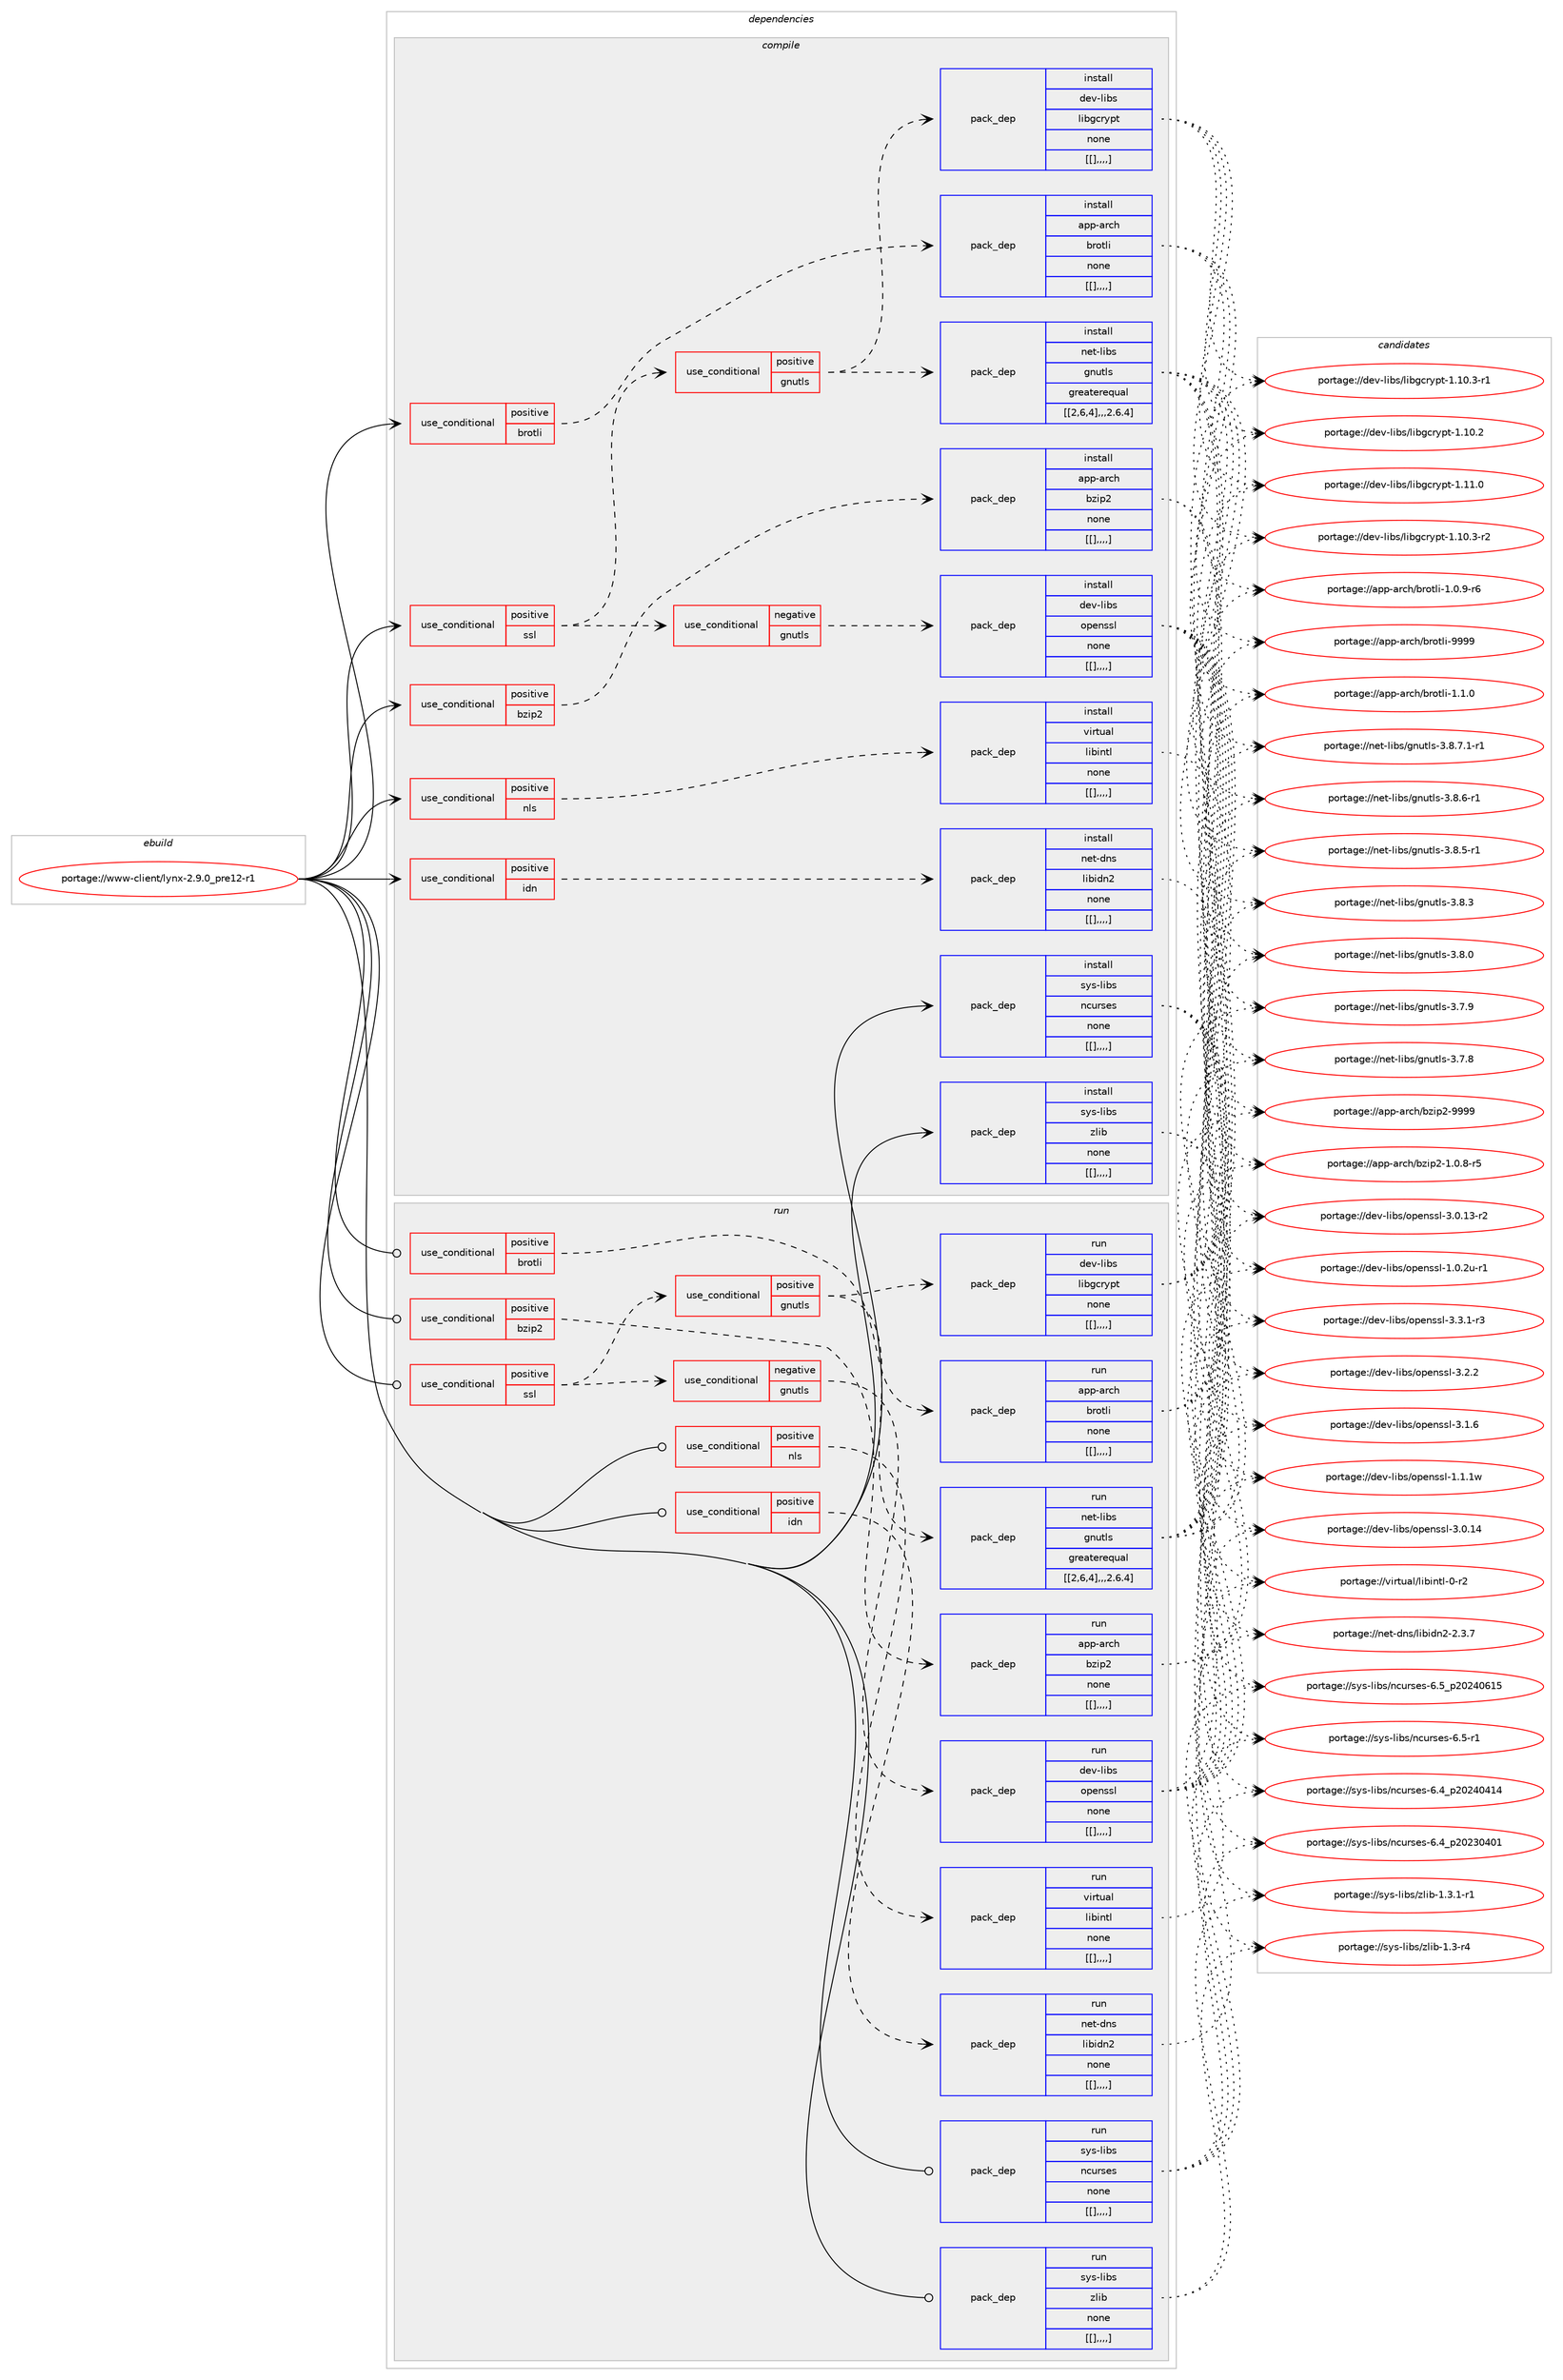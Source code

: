 digraph prolog {

# *************
# Graph options
# *************

newrank=true;
concentrate=true;
compound=true;
graph [rankdir=LR,fontname=Helvetica,fontsize=10,ranksep=1.5];#, ranksep=2.5, nodesep=0.2];
edge  [arrowhead=vee];
node  [fontname=Helvetica,fontsize=10];

# **********
# The ebuild
# **********

subgraph cluster_leftcol {
color=gray;
label=<<i>ebuild</i>>;
id [label="portage://www-client/lynx-2.9.0_pre12-r1", color=red, width=4, href="../www-client/lynx-2.9.0_pre12-r1.svg"];
}

# ****************
# The dependencies
# ****************

subgraph cluster_midcol {
color=gray;
label=<<i>dependencies</i>>;
subgraph cluster_compile {
fillcolor="#eeeeee";
style=filled;
label=<<i>compile</i>>;
subgraph cond124868 {
dependency469365 [label=<<TABLE BORDER="0" CELLBORDER="1" CELLSPACING="0" CELLPADDING="4"><TR><TD ROWSPAN="3" CELLPADDING="10">use_conditional</TD></TR><TR><TD>positive</TD></TR><TR><TD>brotli</TD></TR></TABLE>>, shape=none, color=red];
subgraph pack341011 {
dependency469366 [label=<<TABLE BORDER="0" CELLBORDER="1" CELLSPACING="0" CELLPADDING="4" WIDTH="220"><TR><TD ROWSPAN="6" CELLPADDING="30">pack_dep</TD></TR><TR><TD WIDTH="110">install</TD></TR><TR><TD>app-arch</TD></TR><TR><TD>brotli</TD></TR><TR><TD>none</TD></TR><TR><TD>[[],,,,]</TD></TR></TABLE>>, shape=none, color=blue];
}
dependency469365:e -> dependency469366:w [weight=20,style="dashed",arrowhead="vee"];
}
id:e -> dependency469365:w [weight=20,style="solid",arrowhead="vee"];
subgraph cond124869 {
dependency469367 [label=<<TABLE BORDER="0" CELLBORDER="1" CELLSPACING="0" CELLPADDING="4"><TR><TD ROWSPAN="3" CELLPADDING="10">use_conditional</TD></TR><TR><TD>positive</TD></TR><TR><TD>bzip2</TD></TR></TABLE>>, shape=none, color=red];
subgraph pack341012 {
dependency469368 [label=<<TABLE BORDER="0" CELLBORDER="1" CELLSPACING="0" CELLPADDING="4" WIDTH="220"><TR><TD ROWSPAN="6" CELLPADDING="30">pack_dep</TD></TR><TR><TD WIDTH="110">install</TD></TR><TR><TD>app-arch</TD></TR><TR><TD>bzip2</TD></TR><TR><TD>none</TD></TR><TR><TD>[[],,,,]</TD></TR></TABLE>>, shape=none, color=blue];
}
dependency469367:e -> dependency469368:w [weight=20,style="dashed",arrowhead="vee"];
}
id:e -> dependency469367:w [weight=20,style="solid",arrowhead="vee"];
subgraph cond124870 {
dependency469369 [label=<<TABLE BORDER="0" CELLBORDER="1" CELLSPACING="0" CELLPADDING="4"><TR><TD ROWSPAN="3" CELLPADDING="10">use_conditional</TD></TR><TR><TD>positive</TD></TR><TR><TD>idn</TD></TR></TABLE>>, shape=none, color=red];
subgraph pack341013 {
dependency469370 [label=<<TABLE BORDER="0" CELLBORDER="1" CELLSPACING="0" CELLPADDING="4" WIDTH="220"><TR><TD ROWSPAN="6" CELLPADDING="30">pack_dep</TD></TR><TR><TD WIDTH="110">install</TD></TR><TR><TD>net-dns</TD></TR><TR><TD>libidn2</TD></TR><TR><TD>none</TD></TR><TR><TD>[[],,,,]</TD></TR></TABLE>>, shape=none, color=blue];
}
dependency469369:e -> dependency469370:w [weight=20,style="dashed",arrowhead="vee"];
}
id:e -> dependency469369:w [weight=20,style="solid",arrowhead="vee"];
subgraph cond124871 {
dependency469371 [label=<<TABLE BORDER="0" CELLBORDER="1" CELLSPACING="0" CELLPADDING="4"><TR><TD ROWSPAN="3" CELLPADDING="10">use_conditional</TD></TR><TR><TD>positive</TD></TR><TR><TD>nls</TD></TR></TABLE>>, shape=none, color=red];
subgraph pack341014 {
dependency469372 [label=<<TABLE BORDER="0" CELLBORDER="1" CELLSPACING="0" CELLPADDING="4" WIDTH="220"><TR><TD ROWSPAN="6" CELLPADDING="30">pack_dep</TD></TR><TR><TD WIDTH="110">install</TD></TR><TR><TD>virtual</TD></TR><TR><TD>libintl</TD></TR><TR><TD>none</TD></TR><TR><TD>[[],,,,]</TD></TR></TABLE>>, shape=none, color=blue];
}
dependency469371:e -> dependency469372:w [weight=20,style="dashed",arrowhead="vee"];
}
id:e -> dependency469371:w [weight=20,style="solid",arrowhead="vee"];
subgraph cond124872 {
dependency469373 [label=<<TABLE BORDER="0" CELLBORDER="1" CELLSPACING="0" CELLPADDING="4"><TR><TD ROWSPAN="3" CELLPADDING="10">use_conditional</TD></TR><TR><TD>positive</TD></TR><TR><TD>ssl</TD></TR></TABLE>>, shape=none, color=red];
subgraph cond124873 {
dependency469374 [label=<<TABLE BORDER="0" CELLBORDER="1" CELLSPACING="0" CELLPADDING="4"><TR><TD ROWSPAN="3" CELLPADDING="10">use_conditional</TD></TR><TR><TD>negative</TD></TR><TR><TD>gnutls</TD></TR></TABLE>>, shape=none, color=red];
subgraph pack341015 {
dependency469375 [label=<<TABLE BORDER="0" CELLBORDER="1" CELLSPACING="0" CELLPADDING="4" WIDTH="220"><TR><TD ROWSPAN="6" CELLPADDING="30">pack_dep</TD></TR><TR><TD WIDTH="110">install</TD></TR><TR><TD>dev-libs</TD></TR><TR><TD>openssl</TD></TR><TR><TD>none</TD></TR><TR><TD>[[],,,,]</TD></TR></TABLE>>, shape=none, color=blue];
}
dependency469374:e -> dependency469375:w [weight=20,style="dashed",arrowhead="vee"];
}
dependency469373:e -> dependency469374:w [weight=20,style="dashed",arrowhead="vee"];
subgraph cond124874 {
dependency469376 [label=<<TABLE BORDER="0" CELLBORDER="1" CELLSPACING="0" CELLPADDING="4"><TR><TD ROWSPAN="3" CELLPADDING="10">use_conditional</TD></TR><TR><TD>positive</TD></TR><TR><TD>gnutls</TD></TR></TABLE>>, shape=none, color=red];
subgraph pack341016 {
dependency469377 [label=<<TABLE BORDER="0" CELLBORDER="1" CELLSPACING="0" CELLPADDING="4" WIDTH="220"><TR><TD ROWSPAN="6" CELLPADDING="30">pack_dep</TD></TR><TR><TD WIDTH="110">install</TD></TR><TR><TD>dev-libs</TD></TR><TR><TD>libgcrypt</TD></TR><TR><TD>none</TD></TR><TR><TD>[[],,,,]</TD></TR></TABLE>>, shape=none, color=blue];
}
dependency469376:e -> dependency469377:w [weight=20,style="dashed",arrowhead="vee"];
subgraph pack341017 {
dependency469378 [label=<<TABLE BORDER="0" CELLBORDER="1" CELLSPACING="0" CELLPADDING="4" WIDTH="220"><TR><TD ROWSPAN="6" CELLPADDING="30">pack_dep</TD></TR><TR><TD WIDTH="110">install</TD></TR><TR><TD>net-libs</TD></TR><TR><TD>gnutls</TD></TR><TR><TD>greaterequal</TD></TR><TR><TD>[[2,6,4],,,2.6.4]</TD></TR></TABLE>>, shape=none, color=blue];
}
dependency469376:e -> dependency469378:w [weight=20,style="dashed",arrowhead="vee"];
}
dependency469373:e -> dependency469376:w [weight=20,style="dashed",arrowhead="vee"];
}
id:e -> dependency469373:w [weight=20,style="solid",arrowhead="vee"];
subgraph pack341018 {
dependency469379 [label=<<TABLE BORDER="0" CELLBORDER="1" CELLSPACING="0" CELLPADDING="4" WIDTH="220"><TR><TD ROWSPAN="6" CELLPADDING="30">pack_dep</TD></TR><TR><TD WIDTH="110">install</TD></TR><TR><TD>sys-libs</TD></TR><TR><TD>ncurses</TD></TR><TR><TD>none</TD></TR><TR><TD>[[],,,,]</TD></TR></TABLE>>, shape=none, color=blue];
}
id:e -> dependency469379:w [weight=20,style="solid",arrowhead="vee"];
subgraph pack341019 {
dependency469380 [label=<<TABLE BORDER="0" CELLBORDER="1" CELLSPACING="0" CELLPADDING="4" WIDTH="220"><TR><TD ROWSPAN="6" CELLPADDING="30">pack_dep</TD></TR><TR><TD WIDTH="110">install</TD></TR><TR><TD>sys-libs</TD></TR><TR><TD>zlib</TD></TR><TR><TD>none</TD></TR><TR><TD>[[],,,,]</TD></TR></TABLE>>, shape=none, color=blue];
}
id:e -> dependency469380:w [weight=20,style="solid",arrowhead="vee"];
}
subgraph cluster_compileandrun {
fillcolor="#eeeeee";
style=filled;
label=<<i>compile and run</i>>;
}
subgraph cluster_run {
fillcolor="#eeeeee";
style=filled;
label=<<i>run</i>>;
subgraph cond124875 {
dependency469381 [label=<<TABLE BORDER="0" CELLBORDER="1" CELLSPACING="0" CELLPADDING="4"><TR><TD ROWSPAN="3" CELLPADDING="10">use_conditional</TD></TR><TR><TD>positive</TD></TR><TR><TD>brotli</TD></TR></TABLE>>, shape=none, color=red];
subgraph pack341020 {
dependency469382 [label=<<TABLE BORDER="0" CELLBORDER="1" CELLSPACING="0" CELLPADDING="4" WIDTH="220"><TR><TD ROWSPAN="6" CELLPADDING="30">pack_dep</TD></TR><TR><TD WIDTH="110">run</TD></TR><TR><TD>app-arch</TD></TR><TR><TD>brotli</TD></TR><TR><TD>none</TD></TR><TR><TD>[[],,,,]</TD></TR></TABLE>>, shape=none, color=blue];
}
dependency469381:e -> dependency469382:w [weight=20,style="dashed",arrowhead="vee"];
}
id:e -> dependency469381:w [weight=20,style="solid",arrowhead="odot"];
subgraph cond124876 {
dependency469383 [label=<<TABLE BORDER="0" CELLBORDER="1" CELLSPACING="0" CELLPADDING="4"><TR><TD ROWSPAN="3" CELLPADDING="10">use_conditional</TD></TR><TR><TD>positive</TD></TR><TR><TD>bzip2</TD></TR></TABLE>>, shape=none, color=red];
subgraph pack341021 {
dependency469384 [label=<<TABLE BORDER="0" CELLBORDER="1" CELLSPACING="0" CELLPADDING="4" WIDTH="220"><TR><TD ROWSPAN="6" CELLPADDING="30">pack_dep</TD></TR><TR><TD WIDTH="110">run</TD></TR><TR><TD>app-arch</TD></TR><TR><TD>bzip2</TD></TR><TR><TD>none</TD></TR><TR><TD>[[],,,,]</TD></TR></TABLE>>, shape=none, color=blue];
}
dependency469383:e -> dependency469384:w [weight=20,style="dashed",arrowhead="vee"];
}
id:e -> dependency469383:w [weight=20,style="solid",arrowhead="odot"];
subgraph cond124877 {
dependency469385 [label=<<TABLE BORDER="0" CELLBORDER="1" CELLSPACING="0" CELLPADDING="4"><TR><TD ROWSPAN="3" CELLPADDING="10">use_conditional</TD></TR><TR><TD>positive</TD></TR><TR><TD>idn</TD></TR></TABLE>>, shape=none, color=red];
subgraph pack341022 {
dependency469386 [label=<<TABLE BORDER="0" CELLBORDER="1" CELLSPACING="0" CELLPADDING="4" WIDTH="220"><TR><TD ROWSPAN="6" CELLPADDING="30">pack_dep</TD></TR><TR><TD WIDTH="110">run</TD></TR><TR><TD>net-dns</TD></TR><TR><TD>libidn2</TD></TR><TR><TD>none</TD></TR><TR><TD>[[],,,,]</TD></TR></TABLE>>, shape=none, color=blue];
}
dependency469385:e -> dependency469386:w [weight=20,style="dashed",arrowhead="vee"];
}
id:e -> dependency469385:w [weight=20,style="solid",arrowhead="odot"];
subgraph cond124878 {
dependency469387 [label=<<TABLE BORDER="0" CELLBORDER="1" CELLSPACING="0" CELLPADDING="4"><TR><TD ROWSPAN="3" CELLPADDING="10">use_conditional</TD></TR><TR><TD>positive</TD></TR><TR><TD>nls</TD></TR></TABLE>>, shape=none, color=red];
subgraph pack341023 {
dependency469388 [label=<<TABLE BORDER="0" CELLBORDER="1" CELLSPACING="0" CELLPADDING="4" WIDTH="220"><TR><TD ROWSPAN="6" CELLPADDING="30">pack_dep</TD></TR><TR><TD WIDTH="110">run</TD></TR><TR><TD>virtual</TD></TR><TR><TD>libintl</TD></TR><TR><TD>none</TD></TR><TR><TD>[[],,,,]</TD></TR></TABLE>>, shape=none, color=blue];
}
dependency469387:e -> dependency469388:w [weight=20,style="dashed",arrowhead="vee"];
}
id:e -> dependency469387:w [weight=20,style="solid",arrowhead="odot"];
subgraph cond124879 {
dependency469389 [label=<<TABLE BORDER="0" CELLBORDER="1" CELLSPACING="0" CELLPADDING="4"><TR><TD ROWSPAN="3" CELLPADDING="10">use_conditional</TD></TR><TR><TD>positive</TD></TR><TR><TD>ssl</TD></TR></TABLE>>, shape=none, color=red];
subgraph cond124880 {
dependency469390 [label=<<TABLE BORDER="0" CELLBORDER="1" CELLSPACING="0" CELLPADDING="4"><TR><TD ROWSPAN="3" CELLPADDING="10">use_conditional</TD></TR><TR><TD>negative</TD></TR><TR><TD>gnutls</TD></TR></TABLE>>, shape=none, color=red];
subgraph pack341024 {
dependency469391 [label=<<TABLE BORDER="0" CELLBORDER="1" CELLSPACING="0" CELLPADDING="4" WIDTH="220"><TR><TD ROWSPAN="6" CELLPADDING="30">pack_dep</TD></TR><TR><TD WIDTH="110">run</TD></TR><TR><TD>dev-libs</TD></TR><TR><TD>openssl</TD></TR><TR><TD>none</TD></TR><TR><TD>[[],,,,]</TD></TR></TABLE>>, shape=none, color=blue];
}
dependency469390:e -> dependency469391:w [weight=20,style="dashed",arrowhead="vee"];
}
dependency469389:e -> dependency469390:w [weight=20,style="dashed",arrowhead="vee"];
subgraph cond124881 {
dependency469392 [label=<<TABLE BORDER="0" CELLBORDER="1" CELLSPACING="0" CELLPADDING="4"><TR><TD ROWSPAN="3" CELLPADDING="10">use_conditional</TD></TR><TR><TD>positive</TD></TR><TR><TD>gnutls</TD></TR></TABLE>>, shape=none, color=red];
subgraph pack341025 {
dependency469393 [label=<<TABLE BORDER="0" CELLBORDER="1" CELLSPACING="0" CELLPADDING="4" WIDTH="220"><TR><TD ROWSPAN="6" CELLPADDING="30">pack_dep</TD></TR><TR><TD WIDTH="110">run</TD></TR><TR><TD>dev-libs</TD></TR><TR><TD>libgcrypt</TD></TR><TR><TD>none</TD></TR><TR><TD>[[],,,,]</TD></TR></TABLE>>, shape=none, color=blue];
}
dependency469392:e -> dependency469393:w [weight=20,style="dashed",arrowhead="vee"];
subgraph pack341026 {
dependency469394 [label=<<TABLE BORDER="0" CELLBORDER="1" CELLSPACING="0" CELLPADDING="4" WIDTH="220"><TR><TD ROWSPAN="6" CELLPADDING="30">pack_dep</TD></TR><TR><TD WIDTH="110">run</TD></TR><TR><TD>net-libs</TD></TR><TR><TD>gnutls</TD></TR><TR><TD>greaterequal</TD></TR><TR><TD>[[2,6,4],,,2.6.4]</TD></TR></TABLE>>, shape=none, color=blue];
}
dependency469392:e -> dependency469394:w [weight=20,style="dashed",arrowhead="vee"];
}
dependency469389:e -> dependency469392:w [weight=20,style="dashed",arrowhead="vee"];
}
id:e -> dependency469389:w [weight=20,style="solid",arrowhead="odot"];
subgraph pack341027 {
dependency469395 [label=<<TABLE BORDER="0" CELLBORDER="1" CELLSPACING="0" CELLPADDING="4" WIDTH="220"><TR><TD ROWSPAN="6" CELLPADDING="30">pack_dep</TD></TR><TR><TD WIDTH="110">run</TD></TR><TR><TD>sys-libs</TD></TR><TR><TD>ncurses</TD></TR><TR><TD>none</TD></TR><TR><TD>[[],,,,]</TD></TR></TABLE>>, shape=none, color=blue];
}
id:e -> dependency469395:w [weight=20,style="solid",arrowhead="odot"];
subgraph pack341028 {
dependency469396 [label=<<TABLE BORDER="0" CELLBORDER="1" CELLSPACING="0" CELLPADDING="4" WIDTH="220"><TR><TD ROWSPAN="6" CELLPADDING="30">pack_dep</TD></TR><TR><TD WIDTH="110">run</TD></TR><TR><TD>sys-libs</TD></TR><TR><TD>zlib</TD></TR><TR><TD>none</TD></TR><TR><TD>[[],,,,]</TD></TR></TABLE>>, shape=none, color=blue];
}
id:e -> dependency469396:w [weight=20,style="solid",arrowhead="odot"];
}
}

# **************
# The candidates
# **************

subgraph cluster_choices {
rank=same;
color=gray;
label=<<i>candidates</i>>;

subgraph choice341011 {
color=black;
nodesep=1;
choice9711211245971149910447981141111161081054557575757 [label="portage://app-arch/brotli-9999", color=red, width=4,href="../app-arch/brotli-9999.svg"];
choice971121124597114991044798114111116108105454946494648 [label="portage://app-arch/brotli-1.1.0", color=red, width=4,href="../app-arch/brotli-1.1.0.svg"];
choice9711211245971149910447981141111161081054549464846574511454 [label="portage://app-arch/brotli-1.0.9-r6", color=red, width=4,href="../app-arch/brotli-1.0.9-r6.svg"];
dependency469366:e -> choice9711211245971149910447981141111161081054557575757:w [style=dotted,weight="100"];
dependency469366:e -> choice971121124597114991044798114111116108105454946494648:w [style=dotted,weight="100"];
dependency469366:e -> choice9711211245971149910447981141111161081054549464846574511454:w [style=dotted,weight="100"];
}
subgraph choice341012 {
color=black;
nodesep=1;
choice971121124597114991044798122105112504557575757 [label="portage://app-arch/bzip2-9999", color=red, width=4,href="../app-arch/bzip2-9999.svg"];
choice971121124597114991044798122105112504549464846564511453 [label="portage://app-arch/bzip2-1.0.8-r5", color=red, width=4,href="../app-arch/bzip2-1.0.8-r5.svg"];
dependency469368:e -> choice971121124597114991044798122105112504557575757:w [style=dotted,weight="100"];
dependency469368:e -> choice971121124597114991044798122105112504549464846564511453:w [style=dotted,weight="100"];
}
subgraph choice341013 {
color=black;
nodesep=1;
choice11010111645100110115471081059810510011050455046514655 [label="portage://net-dns/libidn2-2.3.7", color=red, width=4,href="../net-dns/libidn2-2.3.7.svg"];
dependency469370:e -> choice11010111645100110115471081059810510011050455046514655:w [style=dotted,weight="100"];
}
subgraph choice341014 {
color=black;
nodesep=1;
choice11810511411611797108471081059810511011610845484511450 [label="portage://virtual/libintl-0-r2", color=red, width=4,href="../virtual/libintl-0-r2.svg"];
dependency469372:e -> choice11810511411611797108471081059810511011610845484511450:w [style=dotted,weight="100"];
}
subgraph choice341015 {
color=black;
nodesep=1;
choice1001011184510810598115471111121011101151151084551465146494511451 [label="portage://dev-libs/openssl-3.3.1-r3", color=red, width=4,href="../dev-libs/openssl-3.3.1-r3.svg"];
choice100101118451081059811547111112101110115115108455146504650 [label="portage://dev-libs/openssl-3.2.2", color=red, width=4,href="../dev-libs/openssl-3.2.2.svg"];
choice100101118451081059811547111112101110115115108455146494654 [label="portage://dev-libs/openssl-3.1.6", color=red, width=4,href="../dev-libs/openssl-3.1.6.svg"];
choice10010111845108105981154711111210111011511510845514648464952 [label="portage://dev-libs/openssl-3.0.14", color=red, width=4,href="../dev-libs/openssl-3.0.14.svg"];
choice100101118451081059811547111112101110115115108455146484649514511450 [label="portage://dev-libs/openssl-3.0.13-r2", color=red, width=4,href="../dev-libs/openssl-3.0.13-r2.svg"];
choice100101118451081059811547111112101110115115108454946494649119 [label="portage://dev-libs/openssl-1.1.1w", color=red, width=4,href="../dev-libs/openssl-1.1.1w.svg"];
choice1001011184510810598115471111121011101151151084549464846501174511449 [label="portage://dev-libs/openssl-1.0.2u-r1", color=red, width=4,href="../dev-libs/openssl-1.0.2u-r1.svg"];
dependency469375:e -> choice1001011184510810598115471111121011101151151084551465146494511451:w [style=dotted,weight="100"];
dependency469375:e -> choice100101118451081059811547111112101110115115108455146504650:w [style=dotted,weight="100"];
dependency469375:e -> choice100101118451081059811547111112101110115115108455146494654:w [style=dotted,weight="100"];
dependency469375:e -> choice10010111845108105981154711111210111011511510845514648464952:w [style=dotted,weight="100"];
dependency469375:e -> choice100101118451081059811547111112101110115115108455146484649514511450:w [style=dotted,weight="100"];
dependency469375:e -> choice100101118451081059811547111112101110115115108454946494649119:w [style=dotted,weight="100"];
dependency469375:e -> choice1001011184510810598115471111121011101151151084549464846501174511449:w [style=dotted,weight="100"];
}
subgraph choice341016 {
color=black;
nodesep=1;
choice100101118451081059811547108105981039911412111211645494649494648 [label="portage://dev-libs/libgcrypt-1.11.0", color=red, width=4,href="../dev-libs/libgcrypt-1.11.0.svg"];
choice1001011184510810598115471081059810399114121112116454946494846514511450 [label="portage://dev-libs/libgcrypt-1.10.3-r2", color=red, width=4,href="../dev-libs/libgcrypt-1.10.3-r2.svg"];
choice1001011184510810598115471081059810399114121112116454946494846514511449 [label="portage://dev-libs/libgcrypt-1.10.3-r1", color=red, width=4,href="../dev-libs/libgcrypt-1.10.3-r1.svg"];
choice100101118451081059811547108105981039911412111211645494649484650 [label="portage://dev-libs/libgcrypt-1.10.2", color=red, width=4,href="../dev-libs/libgcrypt-1.10.2.svg"];
dependency469377:e -> choice100101118451081059811547108105981039911412111211645494649494648:w [style=dotted,weight="100"];
dependency469377:e -> choice1001011184510810598115471081059810399114121112116454946494846514511450:w [style=dotted,weight="100"];
dependency469377:e -> choice1001011184510810598115471081059810399114121112116454946494846514511449:w [style=dotted,weight="100"];
dependency469377:e -> choice100101118451081059811547108105981039911412111211645494649484650:w [style=dotted,weight="100"];
}
subgraph choice341017 {
color=black;
nodesep=1;
choice11010111645108105981154710311011711610811545514656465546494511449 [label="portage://net-libs/gnutls-3.8.7.1-r1", color=red, width=4,href="../net-libs/gnutls-3.8.7.1-r1.svg"];
choice1101011164510810598115471031101171161081154551465646544511449 [label="portage://net-libs/gnutls-3.8.6-r1", color=red, width=4,href="../net-libs/gnutls-3.8.6-r1.svg"];
choice1101011164510810598115471031101171161081154551465646534511449 [label="portage://net-libs/gnutls-3.8.5-r1", color=red, width=4,href="../net-libs/gnutls-3.8.5-r1.svg"];
choice110101116451081059811547103110117116108115455146564651 [label="portage://net-libs/gnutls-3.8.3", color=red, width=4,href="../net-libs/gnutls-3.8.3.svg"];
choice110101116451081059811547103110117116108115455146564648 [label="portage://net-libs/gnutls-3.8.0", color=red, width=4,href="../net-libs/gnutls-3.8.0.svg"];
choice110101116451081059811547103110117116108115455146554657 [label="portage://net-libs/gnutls-3.7.9", color=red, width=4,href="../net-libs/gnutls-3.7.9.svg"];
choice110101116451081059811547103110117116108115455146554656 [label="portage://net-libs/gnutls-3.7.8", color=red, width=4,href="../net-libs/gnutls-3.7.8.svg"];
dependency469378:e -> choice11010111645108105981154710311011711610811545514656465546494511449:w [style=dotted,weight="100"];
dependency469378:e -> choice1101011164510810598115471031101171161081154551465646544511449:w [style=dotted,weight="100"];
dependency469378:e -> choice1101011164510810598115471031101171161081154551465646534511449:w [style=dotted,weight="100"];
dependency469378:e -> choice110101116451081059811547103110117116108115455146564651:w [style=dotted,weight="100"];
dependency469378:e -> choice110101116451081059811547103110117116108115455146564648:w [style=dotted,weight="100"];
dependency469378:e -> choice110101116451081059811547103110117116108115455146554657:w [style=dotted,weight="100"];
dependency469378:e -> choice110101116451081059811547103110117116108115455146554656:w [style=dotted,weight="100"];
}
subgraph choice341018 {
color=black;
nodesep=1;
choice1151211154510810598115471109911711411510111545544653951125048505248544953 [label="portage://sys-libs/ncurses-6.5_p20240615", color=red, width=4,href="../sys-libs/ncurses-6.5_p20240615.svg"];
choice11512111545108105981154711099117114115101115455446534511449 [label="portage://sys-libs/ncurses-6.5-r1", color=red, width=4,href="../sys-libs/ncurses-6.5-r1.svg"];
choice1151211154510810598115471109911711411510111545544652951125048505248524952 [label="portage://sys-libs/ncurses-6.4_p20240414", color=red, width=4,href="../sys-libs/ncurses-6.4_p20240414.svg"];
choice1151211154510810598115471109911711411510111545544652951125048505148524849 [label="portage://sys-libs/ncurses-6.4_p20230401", color=red, width=4,href="../sys-libs/ncurses-6.4_p20230401.svg"];
dependency469379:e -> choice1151211154510810598115471109911711411510111545544653951125048505248544953:w [style=dotted,weight="100"];
dependency469379:e -> choice11512111545108105981154711099117114115101115455446534511449:w [style=dotted,weight="100"];
dependency469379:e -> choice1151211154510810598115471109911711411510111545544652951125048505248524952:w [style=dotted,weight="100"];
dependency469379:e -> choice1151211154510810598115471109911711411510111545544652951125048505148524849:w [style=dotted,weight="100"];
}
subgraph choice341019 {
color=black;
nodesep=1;
choice115121115451081059811547122108105984549465146494511449 [label="portage://sys-libs/zlib-1.3.1-r1", color=red, width=4,href="../sys-libs/zlib-1.3.1-r1.svg"];
choice11512111545108105981154712210810598454946514511452 [label="portage://sys-libs/zlib-1.3-r4", color=red, width=4,href="../sys-libs/zlib-1.3-r4.svg"];
dependency469380:e -> choice115121115451081059811547122108105984549465146494511449:w [style=dotted,weight="100"];
dependency469380:e -> choice11512111545108105981154712210810598454946514511452:w [style=dotted,weight="100"];
}
subgraph choice341020 {
color=black;
nodesep=1;
choice9711211245971149910447981141111161081054557575757 [label="portage://app-arch/brotli-9999", color=red, width=4,href="../app-arch/brotli-9999.svg"];
choice971121124597114991044798114111116108105454946494648 [label="portage://app-arch/brotli-1.1.0", color=red, width=4,href="../app-arch/brotli-1.1.0.svg"];
choice9711211245971149910447981141111161081054549464846574511454 [label="portage://app-arch/brotli-1.0.9-r6", color=red, width=4,href="../app-arch/brotli-1.0.9-r6.svg"];
dependency469382:e -> choice9711211245971149910447981141111161081054557575757:w [style=dotted,weight="100"];
dependency469382:e -> choice971121124597114991044798114111116108105454946494648:w [style=dotted,weight="100"];
dependency469382:e -> choice9711211245971149910447981141111161081054549464846574511454:w [style=dotted,weight="100"];
}
subgraph choice341021 {
color=black;
nodesep=1;
choice971121124597114991044798122105112504557575757 [label="portage://app-arch/bzip2-9999", color=red, width=4,href="../app-arch/bzip2-9999.svg"];
choice971121124597114991044798122105112504549464846564511453 [label="portage://app-arch/bzip2-1.0.8-r5", color=red, width=4,href="../app-arch/bzip2-1.0.8-r5.svg"];
dependency469384:e -> choice971121124597114991044798122105112504557575757:w [style=dotted,weight="100"];
dependency469384:e -> choice971121124597114991044798122105112504549464846564511453:w [style=dotted,weight="100"];
}
subgraph choice341022 {
color=black;
nodesep=1;
choice11010111645100110115471081059810510011050455046514655 [label="portage://net-dns/libidn2-2.3.7", color=red, width=4,href="../net-dns/libidn2-2.3.7.svg"];
dependency469386:e -> choice11010111645100110115471081059810510011050455046514655:w [style=dotted,weight="100"];
}
subgraph choice341023 {
color=black;
nodesep=1;
choice11810511411611797108471081059810511011610845484511450 [label="portage://virtual/libintl-0-r2", color=red, width=4,href="../virtual/libintl-0-r2.svg"];
dependency469388:e -> choice11810511411611797108471081059810511011610845484511450:w [style=dotted,weight="100"];
}
subgraph choice341024 {
color=black;
nodesep=1;
choice1001011184510810598115471111121011101151151084551465146494511451 [label="portage://dev-libs/openssl-3.3.1-r3", color=red, width=4,href="../dev-libs/openssl-3.3.1-r3.svg"];
choice100101118451081059811547111112101110115115108455146504650 [label="portage://dev-libs/openssl-3.2.2", color=red, width=4,href="../dev-libs/openssl-3.2.2.svg"];
choice100101118451081059811547111112101110115115108455146494654 [label="portage://dev-libs/openssl-3.1.6", color=red, width=4,href="../dev-libs/openssl-3.1.6.svg"];
choice10010111845108105981154711111210111011511510845514648464952 [label="portage://dev-libs/openssl-3.0.14", color=red, width=4,href="../dev-libs/openssl-3.0.14.svg"];
choice100101118451081059811547111112101110115115108455146484649514511450 [label="portage://dev-libs/openssl-3.0.13-r2", color=red, width=4,href="../dev-libs/openssl-3.0.13-r2.svg"];
choice100101118451081059811547111112101110115115108454946494649119 [label="portage://dev-libs/openssl-1.1.1w", color=red, width=4,href="../dev-libs/openssl-1.1.1w.svg"];
choice1001011184510810598115471111121011101151151084549464846501174511449 [label="portage://dev-libs/openssl-1.0.2u-r1", color=red, width=4,href="../dev-libs/openssl-1.0.2u-r1.svg"];
dependency469391:e -> choice1001011184510810598115471111121011101151151084551465146494511451:w [style=dotted,weight="100"];
dependency469391:e -> choice100101118451081059811547111112101110115115108455146504650:w [style=dotted,weight="100"];
dependency469391:e -> choice100101118451081059811547111112101110115115108455146494654:w [style=dotted,weight="100"];
dependency469391:e -> choice10010111845108105981154711111210111011511510845514648464952:w [style=dotted,weight="100"];
dependency469391:e -> choice100101118451081059811547111112101110115115108455146484649514511450:w [style=dotted,weight="100"];
dependency469391:e -> choice100101118451081059811547111112101110115115108454946494649119:w [style=dotted,weight="100"];
dependency469391:e -> choice1001011184510810598115471111121011101151151084549464846501174511449:w [style=dotted,weight="100"];
}
subgraph choice341025 {
color=black;
nodesep=1;
choice100101118451081059811547108105981039911412111211645494649494648 [label="portage://dev-libs/libgcrypt-1.11.0", color=red, width=4,href="../dev-libs/libgcrypt-1.11.0.svg"];
choice1001011184510810598115471081059810399114121112116454946494846514511450 [label="portage://dev-libs/libgcrypt-1.10.3-r2", color=red, width=4,href="../dev-libs/libgcrypt-1.10.3-r2.svg"];
choice1001011184510810598115471081059810399114121112116454946494846514511449 [label="portage://dev-libs/libgcrypt-1.10.3-r1", color=red, width=4,href="../dev-libs/libgcrypt-1.10.3-r1.svg"];
choice100101118451081059811547108105981039911412111211645494649484650 [label="portage://dev-libs/libgcrypt-1.10.2", color=red, width=4,href="../dev-libs/libgcrypt-1.10.2.svg"];
dependency469393:e -> choice100101118451081059811547108105981039911412111211645494649494648:w [style=dotted,weight="100"];
dependency469393:e -> choice1001011184510810598115471081059810399114121112116454946494846514511450:w [style=dotted,weight="100"];
dependency469393:e -> choice1001011184510810598115471081059810399114121112116454946494846514511449:w [style=dotted,weight="100"];
dependency469393:e -> choice100101118451081059811547108105981039911412111211645494649484650:w [style=dotted,weight="100"];
}
subgraph choice341026 {
color=black;
nodesep=1;
choice11010111645108105981154710311011711610811545514656465546494511449 [label="portage://net-libs/gnutls-3.8.7.1-r1", color=red, width=4,href="../net-libs/gnutls-3.8.7.1-r1.svg"];
choice1101011164510810598115471031101171161081154551465646544511449 [label="portage://net-libs/gnutls-3.8.6-r1", color=red, width=4,href="../net-libs/gnutls-3.8.6-r1.svg"];
choice1101011164510810598115471031101171161081154551465646534511449 [label="portage://net-libs/gnutls-3.8.5-r1", color=red, width=4,href="../net-libs/gnutls-3.8.5-r1.svg"];
choice110101116451081059811547103110117116108115455146564651 [label="portage://net-libs/gnutls-3.8.3", color=red, width=4,href="../net-libs/gnutls-3.8.3.svg"];
choice110101116451081059811547103110117116108115455146564648 [label="portage://net-libs/gnutls-3.8.0", color=red, width=4,href="../net-libs/gnutls-3.8.0.svg"];
choice110101116451081059811547103110117116108115455146554657 [label="portage://net-libs/gnutls-3.7.9", color=red, width=4,href="../net-libs/gnutls-3.7.9.svg"];
choice110101116451081059811547103110117116108115455146554656 [label="portage://net-libs/gnutls-3.7.8", color=red, width=4,href="../net-libs/gnutls-3.7.8.svg"];
dependency469394:e -> choice11010111645108105981154710311011711610811545514656465546494511449:w [style=dotted,weight="100"];
dependency469394:e -> choice1101011164510810598115471031101171161081154551465646544511449:w [style=dotted,weight="100"];
dependency469394:e -> choice1101011164510810598115471031101171161081154551465646534511449:w [style=dotted,weight="100"];
dependency469394:e -> choice110101116451081059811547103110117116108115455146564651:w [style=dotted,weight="100"];
dependency469394:e -> choice110101116451081059811547103110117116108115455146564648:w [style=dotted,weight="100"];
dependency469394:e -> choice110101116451081059811547103110117116108115455146554657:w [style=dotted,weight="100"];
dependency469394:e -> choice110101116451081059811547103110117116108115455146554656:w [style=dotted,weight="100"];
}
subgraph choice341027 {
color=black;
nodesep=1;
choice1151211154510810598115471109911711411510111545544653951125048505248544953 [label="portage://sys-libs/ncurses-6.5_p20240615", color=red, width=4,href="../sys-libs/ncurses-6.5_p20240615.svg"];
choice11512111545108105981154711099117114115101115455446534511449 [label="portage://sys-libs/ncurses-6.5-r1", color=red, width=4,href="../sys-libs/ncurses-6.5-r1.svg"];
choice1151211154510810598115471109911711411510111545544652951125048505248524952 [label="portage://sys-libs/ncurses-6.4_p20240414", color=red, width=4,href="../sys-libs/ncurses-6.4_p20240414.svg"];
choice1151211154510810598115471109911711411510111545544652951125048505148524849 [label="portage://sys-libs/ncurses-6.4_p20230401", color=red, width=4,href="../sys-libs/ncurses-6.4_p20230401.svg"];
dependency469395:e -> choice1151211154510810598115471109911711411510111545544653951125048505248544953:w [style=dotted,weight="100"];
dependency469395:e -> choice11512111545108105981154711099117114115101115455446534511449:w [style=dotted,weight="100"];
dependency469395:e -> choice1151211154510810598115471109911711411510111545544652951125048505248524952:w [style=dotted,weight="100"];
dependency469395:e -> choice1151211154510810598115471109911711411510111545544652951125048505148524849:w [style=dotted,weight="100"];
}
subgraph choice341028 {
color=black;
nodesep=1;
choice115121115451081059811547122108105984549465146494511449 [label="portage://sys-libs/zlib-1.3.1-r1", color=red, width=4,href="../sys-libs/zlib-1.3.1-r1.svg"];
choice11512111545108105981154712210810598454946514511452 [label="portage://sys-libs/zlib-1.3-r4", color=red, width=4,href="../sys-libs/zlib-1.3-r4.svg"];
dependency469396:e -> choice115121115451081059811547122108105984549465146494511449:w [style=dotted,weight="100"];
dependency469396:e -> choice11512111545108105981154712210810598454946514511452:w [style=dotted,weight="100"];
}
}

}
